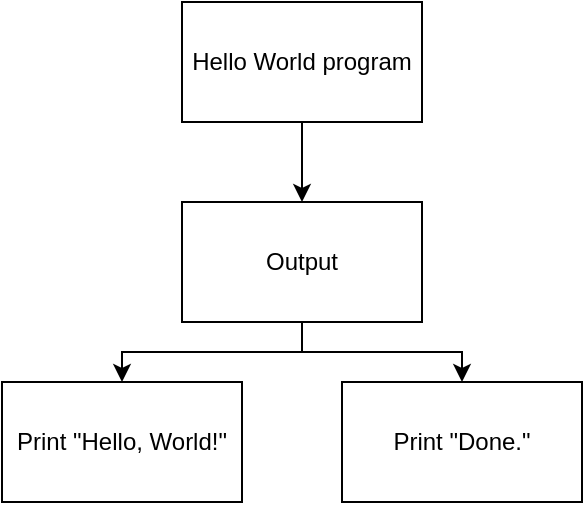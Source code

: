 <mxfile>
    <diagram id="QhZOHj_ktPgUVsdI8wLA" name="Page-1">
        <mxGraphModel dx="1086" dy="740" grid="1" gridSize="10" guides="1" tooltips="1" connect="1" arrows="1" fold="1" page="1" pageScale="1" pageWidth="827" pageHeight="1169" math="0" shadow="0">
            <root>
                <mxCell id="0"/>
                <mxCell id="1" parent="0"/>
                <mxCell id="4" style="edgeStyle=none;html=1;entryX=0.5;entryY=0;entryDx=0;entryDy=0;" edge="1" parent="1" source="2" target="3">
                    <mxGeometry relative="1" as="geometry"/>
                </mxCell>
                <mxCell id="2" value="Hello World program" style="rounded=0;whiteSpace=wrap;html=1;" vertex="1" parent="1">
                    <mxGeometry x="350" y="350" width="120" height="60" as="geometry"/>
                </mxCell>
                <mxCell id="7" style="edgeStyle=orthogonalEdgeStyle;html=1;entryX=0.5;entryY=0;entryDx=0;entryDy=0;rounded=0;" edge="1" parent="1" source="3" target="5">
                    <mxGeometry relative="1" as="geometry"/>
                </mxCell>
                <mxCell id="8" style="edgeStyle=orthogonalEdgeStyle;rounded=0;html=1;" edge="1" parent="1" source="3" target="6">
                    <mxGeometry relative="1" as="geometry"/>
                </mxCell>
                <mxCell id="3" value="Output" style="rounded=0;whiteSpace=wrap;html=1;" vertex="1" parent="1">
                    <mxGeometry x="350" y="450" width="120" height="60" as="geometry"/>
                </mxCell>
                <mxCell id="5" value="Print &quot;Hello, World!&quot;" style="rounded=0;whiteSpace=wrap;html=1;" vertex="1" parent="1">
                    <mxGeometry x="260" y="540" width="120" height="60" as="geometry"/>
                </mxCell>
                <mxCell id="6" value="Print &quot;Done.&quot;" style="rounded=0;whiteSpace=wrap;html=1;" vertex="1" parent="1">
                    <mxGeometry x="430" y="540" width="120" height="60" as="geometry"/>
                </mxCell>
            </root>
        </mxGraphModel>
    </diagram>
</mxfile>